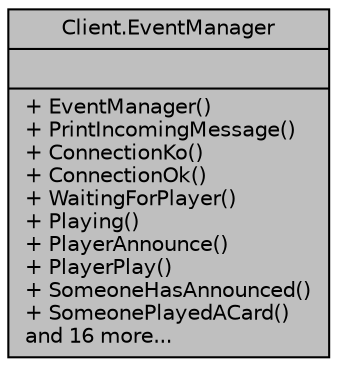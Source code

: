 digraph "Client.EventManager"
{
  edge [fontname="Helvetica",fontsize="10",labelfontname="Helvetica",labelfontsize="10"];
  node [fontname="Helvetica",fontsize="10",shape=record];
  Node1 [label="{Client.EventManager\n||+ EventManager()\l+ PrintIncomingMessage()\l+ ConnectionKo()\l+ ConnectionOk()\l+ WaitingForPlayer()\l+ Playing()\l+ PlayerAnnounce()\l+ PlayerPlay()\l+ SomeoneHasAnnounced()\l+ SomeonePlayedACard()\land 16 more...\l}",height=0.2,width=0.4,color="black", fillcolor="grey75", style="filled", fontcolor="black"];
}
